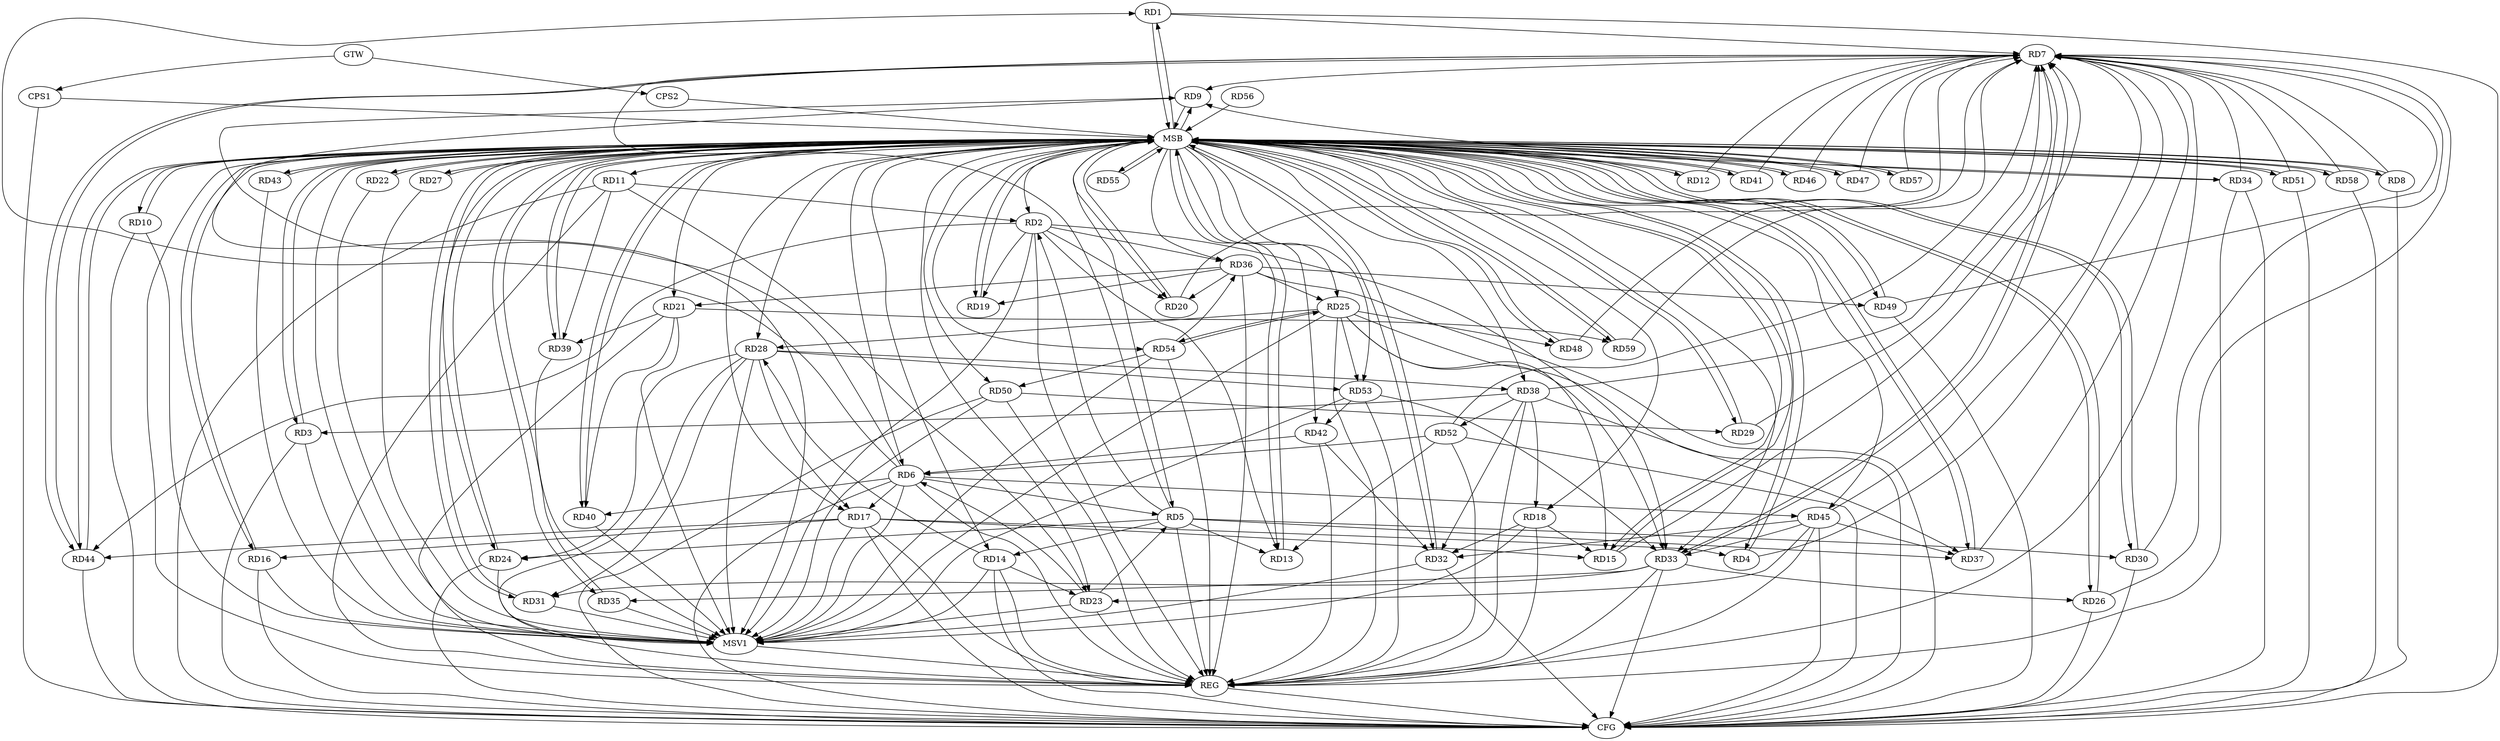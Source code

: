 strict digraph G {
  RD1 [ label="RD1" ];
  RD2 [ label="RD2" ];
  RD3 [ label="RD3" ];
  RD4 [ label="RD4" ];
  RD5 [ label="RD5" ];
  RD6 [ label="RD6" ];
  RD7 [ label="RD7" ];
  RD8 [ label="RD8" ];
  RD9 [ label="RD9" ];
  RD10 [ label="RD10" ];
  RD11 [ label="RD11" ];
  RD12 [ label="RD12" ];
  RD13 [ label="RD13" ];
  RD14 [ label="RD14" ];
  RD15 [ label="RD15" ];
  RD16 [ label="RD16" ];
  RD17 [ label="RD17" ];
  RD18 [ label="RD18" ];
  RD19 [ label="RD19" ];
  RD20 [ label="RD20" ];
  RD21 [ label="RD21" ];
  RD22 [ label="RD22" ];
  RD23 [ label="RD23" ];
  RD24 [ label="RD24" ];
  RD25 [ label="RD25" ];
  RD26 [ label="RD26" ];
  RD27 [ label="RD27" ];
  RD28 [ label="RD28" ];
  RD29 [ label="RD29" ];
  RD30 [ label="RD30" ];
  RD31 [ label="RD31" ];
  RD32 [ label="RD32" ];
  RD33 [ label="RD33" ];
  RD34 [ label="RD34" ];
  RD35 [ label="RD35" ];
  RD36 [ label="RD36" ];
  RD37 [ label="RD37" ];
  RD38 [ label="RD38" ];
  RD39 [ label="RD39" ];
  RD40 [ label="RD40" ];
  RD41 [ label="RD41" ];
  RD42 [ label="RD42" ];
  RD43 [ label="RD43" ];
  RD44 [ label="RD44" ];
  RD45 [ label="RD45" ];
  RD46 [ label="RD46" ];
  RD47 [ label="RD47" ];
  RD48 [ label="RD48" ];
  RD49 [ label="RD49" ];
  RD50 [ label="RD50" ];
  RD51 [ label="RD51" ];
  RD52 [ label="RD52" ];
  RD53 [ label="RD53" ];
  RD54 [ label="RD54" ];
  RD55 [ label="RD55" ];
  RD56 [ label="RD56" ];
  RD57 [ label="RD57" ];
  RD58 [ label="RD58" ];
  RD59 [ label="RD59" ];
  CPS1 [ label="CPS1" ];
  CPS2 [ label="CPS2" ];
  GTW [ label="GTW" ];
  REG [ label="REG" ];
  MSB [ label="MSB" ];
  CFG [ label="CFG" ];
  MSV1 [ label="MSV1" ];
  RD6 -> RD1;
  RD5 -> RD2;
  RD11 -> RD2;
  RD2 -> RD13;
  RD2 -> RD19;
  RD2 -> RD20;
  RD2 -> RD33;
  RD2 -> RD36;
  RD2 -> RD44;
  RD38 -> RD3;
  RD17 -> RD4;
  RD6 -> RD5;
  RD5 -> RD13;
  RD5 -> RD14;
  RD23 -> RD5;
  RD5 -> RD24;
  RD5 -> RD30;
  RD5 -> RD37;
  RD6 -> RD9;
  RD6 -> RD17;
  RD23 -> RD6;
  RD6 -> RD40;
  RD42 -> RD6;
  RD6 -> RD45;
  RD52 -> RD6;
  RD7 -> RD9;
  RD7 -> RD33;
  RD7 -> RD44;
  RD34 -> RD9;
  RD11 -> RD23;
  RD11 -> RD39;
  RD52 -> RD13;
  RD14 -> RD23;
  RD14 -> RD28;
  RD17 -> RD15;
  RD18 -> RD15;
  RD25 -> RD15;
  RD17 -> RD16;
  RD28 -> RD17;
  RD17 -> RD44;
  RD18 -> RD32;
  RD38 -> RD18;
  RD36 -> RD19;
  RD36 -> RD20;
  RD36 -> RD21;
  RD21 -> RD39;
  RD21 -> RD40;
  RD21 -> RD59;
  RD45 -> RD23;
  RD28 -> RD24;
  RD25 -> RD28;
  RD25 -> RD33;
  RD36 -> RD25;
  RD25 -> RD48;
  RD25 -> RD53;
  RD25 -> RD54;
  RD54 -> RD25;
  RD33 -> RD26;
  RD28 -> RD31;
  RD28 -> RD38;
  RD28 -> RD53;
  RD50 -> RD29;
  RD33 -> RD31;
  RD38 -> RD32;
  RD42 -> RD32;
  RD45 -> RD32;
  RD33 -> RD35;
  RD45 -> RD33;
  RD53 -> RD33;
  RD36 -> RD49;
  RD54 -> RD36;
  RD38 -> RD37;
  RD45 -> RD37;
  RD38 -> RD52;
  RD53 -> RD42;
  RD54 -> RD50;
  GTW -> CPS1;
  GTW -> CPS2;
  RD2 -> REG;
  RD5 -> REG;
  RD6 -> REG;
  RD7 -> REG;
  RD11 -> REG;
  RD14 -> REG;
  RD17 -> REG;
  RD18 -> REG;
  RD21 -> REG;
  RD23 -> REG;
  RD25 -> REG;
  RD28 -> REG;
  RD33 -> REG;
  RD34 -> REG;
  RD36 -> REG;
  RD38 -> REG;
  RD42 -> REG;
  RD45 -> REG;
  RD50 -> REG;
  RD52 -> REG;
  RD53 -> REG;
  RD54 -> REG;
  RD1 -> MSB;
  MSB -> RD23;
  MSB -> RD26;
  MSB -> RD43;
  MSB -> RD46;
  MSB -> RD57;
  MSB -> REG;
  RD3 -> MSB;
  MSB -> RD13;
  MSB -> RD14;
  MSB -> RD21;
  MSB -> RD37;
  MSB -> RD54;
  RD4 -> MSB;
  MSB -> RD17;
  MSB -> RD30;
  MSB -> RD38;
  MSB -> RD41;
  MSB -> RD42;
  RD8 -> MSB;
  MSB -> RD4;
  MSB -> RD10;
  MSB -> RD18;
  MSB -> RD22;
  MSB -> RD34;
  MSB -> RD36;
  RD9 -> MSB;
  MSB -> RD1;
  MSB -> RD6;
  MSB -> RD27;
  MSB -> RD32;
  MSB -> RD44;
  RD10 -> MSB;
  MSB -> RD49;
  RD12 -> MSB;
  MSB -> RD19;
  MSB -> RD28;
  MSB -> RD31;
  MSB -> RD33;
  MSB -> RD47;
  RD13 -> MSB;
  MSB -> RD11;
  MSB -> RD55;
  RD15 -> MSB;
  MSB -> RD3;
  MSB -> RD39;
  MSB -> RD50;
  RD16 -> MSB;
  MSB -> RD45;
  RD19 -> MSB;
  MSB -> RD2;
  MSB -> RD25;
  RD20 -> MSB;
  MSB -> RD8;
  MSB -> RD16;
  MSB -> RD29;
  MSB -> RD48;
  RD22 -> MSB;
  MSB -> RD12;
  RD24 -> MSB;
  MSB -> RD20;
  RD26 -> MSB;
  MSB -> RD5;
  RD27 -> MSB;
  MSB -> RD24;
  RD29 -> MSB;
  MSB -> RD59;
  RD30 -> MSB;
  MSB -> RD53;
  RD31 -> MSB;
  MSB -> RD51;
  RD32 -> MSB;
  RD35 -> MSB;
  MSB -> RD9;
  RD37 -> MSB;
  RD39 -> MSB;
  RD40 -> MSB;
  RD41 -> MSB;
  MSB -> RD15;
  RD43 -> MSB;
  RD44 -> MSB;
  RD46 -> MSB;
  RD47 -> MSB;
  MSB -> RD35;
  RD48 -> MSB;
  MSB -> RD58;
  RD49 -> MSB;
  MSB -> RD40;
  RD51 -> MSB;
  RD55 -> MSB;
  RD56 -> MSB;
  RD57 -> MSB;
  RD58 -> MSB;
  RD59 -> MSB;
  CPS1 -> MSB;
  CPS2 -> MSB;
  RD36 -> CFG;
  RD51 -> CFG;
  RD14 -> CFG;
  RD49 -> CFG;
  CPS1 -> CFG;
  RD32 -> CFG;
  RD16 -> CFG;
  RD52 -> CFG;
  RD45 -> CFG;
  RD58 -> CFG;
  RD11 -> CFG;
  RD8 -> CFG;
  RD44 -> CFG;
  RD50 -> CFG;
  RD33 -> CFG;
  RD6 -> CFG;
  RD3 -> CFG;
  RD1 -> CFG;
  RD34 -> CFG;
  RD17 -> CFG;
  RD24 -> CFG;
  RD30 -> CFG;
  RD10 -> CFG;
  RD25 -> CFG;
  RD26 -> CFG;
  REG -> CFG;
  RD30 -> RD7;
  RD51 -> RD7;
  RD45 -> RD7;
  RD57 -> RD7;
  RD49 -> RD7;
  RD34 -> RD7;
  RD12 -> RD7;
  RD1 -> RD7;
  RD44 -> RD7;
  RD29 -> RD7;
  RD59 -> RD7;
  RD47 -> RD7;
  RD20 -> RD7;
  RD5 -> RD7;
  RD33 -> RD7;
  RD4 -> RD7;
  RD41 -> RD7;
  RD48 -> RD7;
  RD46 -> RD7;
  RD15 -> RD7;
  RD8 -> RD7;
  RD58 -> RD7;
  RD26 -> RD7;
  RD52 -> RD7;
  RD37 -> RD7;
  RD38 -> RD7;
  RD17 -> MSV1;
  RD21 -> MSV1;
  RD25 -> MSV1;
  RD28 -> MSV1;
  RD53 -> MSV1;
  MSB -> MSV1;
  RD24 -> MSV1;
  RD3 -> MSV1;
  RD40 -> MSV1;
  RD18 -> MSV1;
  RD9 -> MSV1;
  RD10 -> MSV1;
  RD23 -> MSV1;
  RD14 -> MSV1;
  RD39 -> MSV1;
  RD22 -> MSV1;
  RD31 -> MSV1;
  RD6 -> MSV1;
  RD35 -> MSV1;
  RD27 -> MSV1;
  RD32 -> MSV1;
  RD43 -> MSV1;
  RD16 -> MSV1;
  RD54 -> MSV1;
  RD50 -> MSV1;
  RD2 -> MSV1;
  MSV1 -> REG;
}
